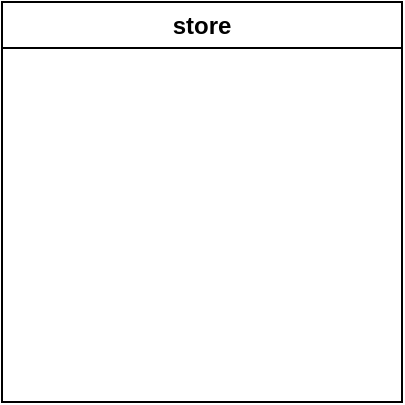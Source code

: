 <mxfile>
    <diagram id="rcLIiTxYngq7zD6S0NjM" name="第 1 页">
        <mxGraphModel dx="929" dy="614" grid="1" gridSize="10" guides="1" tooltips="1" connect="1" arrows="1" fold="1" page="1" pageScale="1" pageWidth="827" pageHeight="1169" background="none" math="0" shadow="0">
            <root>
                <mxCell id="0"/>
                <mxCell id="1" parent="0"/>
                <mxCell id="5" value="store" style="swimlane;whiteSpace=wrap;html=1;" vertex="1" parent="1">
                    <mxGeometry x="160" y="240" width="200" height="200" as="geometry"/>
                </mxCell>
            </root>
        </mxGraphModel>
    </diagram>
</mxfile>